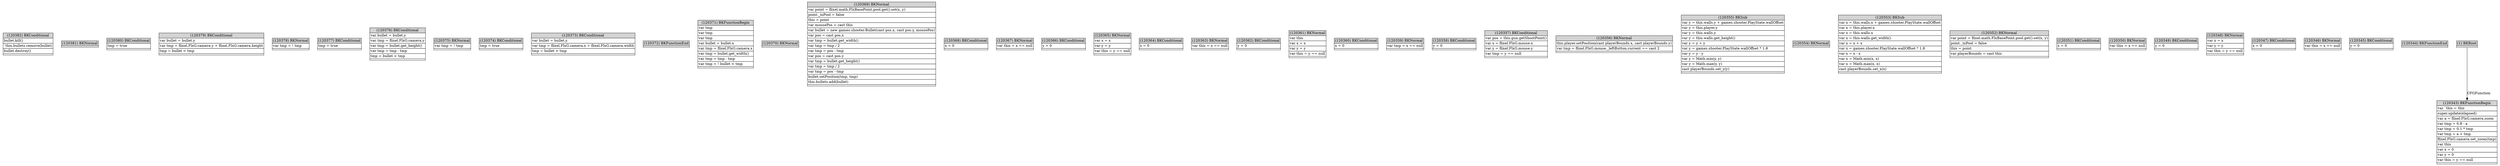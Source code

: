 digraph graphname {
	node [shape=plaintext];
n120382[label=<<table BORDER="0" CELLBORDER="1" CELLSPACING="0">
	<tr><td port="in" bgcolor="lightgray">(120382) BKConditional</td></tr>
	<tr><td port="e0" align="left">bullet.kill()</td></tr>
	<tr><td port="e1" align="left">`this.bullets.remove(bullet)</td></tr>
	<tr><td port="e2" align="left">bullet.destroy()</td></tr>
	<tr><td port="out"></td></tr>
</table>>];
n120381[label=<<table BORDER="0" CELLBORDER="1" CELLSPACING="0">
	<tr><td port="in" bgcolor="lightgray">(120381) BKNormal</td></tr>
	<tr><td port="out"></td></tr>
</table>>];
n120380[label=<<table BORDER="0" CELLBORDER="1" CELLSPACING="0">
	<tr><td port="in" bgcolor="lightgray">(120380) BKConditional</td></tr>
	<tr><td port="e0" align="left">tmp = true</td></tr>
	<tr><td port="out"></td></tr>
</table>>];
n120379[label=<<table BORDER="0" CELLBORDER="1" CELLSPACING="0">
	<tr><td port="in" bgcolor="lightgray">(120379) BKConditional</td></tr>
	<tr><td port="e0" align="left">var bullet = bullet.y</td></tr>
	<tr><td port="e1" align="left">var tmp = flixel.FlxG.camera.y + flixel.FlxG.camera.height</td></tr>
	<tr><td port="e2" align="left">tmp = bullet &lt; tmp</td></tr>
	<tr><td port="out"></td></tr>
</table>>];
n120378[label=<<table BORDER="0" CELLBORDER="1" CELLSPACING="0">
	<tr><td port="in" bgcolor="lightgray">(120378) BKNormal</td></tr>
	<tr><td port="e0" align="left">var tmp = ! tmp</td></tr>
	<tr><td port="out"></td></tr>
</table>>];
n120377[label=<<table BORDER="0" CELLBORDER="1" CELLSPACING="0">
	<tr><td port="in" bgcolor="lightgray">(120377) BKConditional</td></tr>
	<tr><td port="e0" align="left">tmp = true</td></tr>
	<tr><td port="out"></td></tr>
</table>>];
n120376[label=<<table BORDER="0" CELLBORDER="1" CELLSPACING="0">
	<tr><td port="in" bgcolor="lightgray">(120376) BKConditional</td></tr>
	<tr><td port="e0" align="left">var bullet = bullet.y</td></tr>
	<tr><td port="e1" align="left">var tmp = flixel.FlxG.camera.y</td></tr>
	<tr><td port="e2" align="left">var tmp = bullet.get_height()</td></tr>
	<tr><td port="e3" align="left">var tmp = tmp - tmp</td></tr>
	<tr><td port="e4" align="left">tmp = bullet &lt; tmp</td></tr>
	<tr><td port="out"></td></tr>
</table>>];
n120375[label=<<table BORDER="0" CELLBORDER="1" CELLSPACING="0">
	<tr><td port="in" bgcolor="lightgray">(120375) BKNormal</td></tr>
	<tr><td port="e0" align="left">var tmp = ! tmp</td></tr>
	<tr><td port="out"></td></tr>
</table>>];
n120374[label=<<table BORDER="0" CELLBORDER="1" CELLSPACING="0">
	<tr><td port="in" bgcolor="lightgray">(120374) BKConditional</td></tr>
	<tr><td port="e0" align="left">tmp = true</td></tr>
	<tr><td port="out"></td></tr>
</table>>];
n120373[label=<<table BORDER="0" CELLBORDER="1" CELLSPACING="0">
	<tr><td port="in" bgcolor="lightgray">(120373) BKConditional</td></tr>
	<tr><td port="e0" align="left">var bullet = bullet.y</td></tr>
	<tr><td port="e1" align="left">var tmp = flixel.FlxG.camera.x + flixel.FlxG.camera.width</td></tr>
	<tr><td port="e2" align="left">tmp = bullet &lt; tmp</td></tr>
	<tr><td port="out"></td></tr>
</table>>];
n120372[label=<<table BORDER="0" CELLBORDER="1" CELLSPACING="0">
	<tr><td port="in" bgcolor="lightgray">(120372) BKFunctionEnd</td></tr>
	<tr><td port="out"></td></tr>
</table>>];
n120371[label=<<table BORDER="0" CELLBORDER="1" CELLSPACING="0">
	<tr><td port="in" bgcolor="lightgray">(120371) BKFunctionBegin</td></tr>
	<tr><td port="e0" align="left">var tmp</td></tr>
	<tr><td port="e1" align="left">var tmp</td></tr>
	<tr><td port="e2" align="left">var tmp</td></tr>
	<tr><td port="e3" align="left">var bullet = bullet.x</td></tr>
	<tr><td port="e4" align="left">var tmp = flixel.FlxG.camera.x</td></tr>
	<tr><td port="e5" align="left">var tmp = bullet.get_width()</td></tr>
	<tr><td port="e6" align="left">var tmp = tmp - tmp</td></tr>
	<tr><td port="e7" align="left">var tmp = ! bullet &lt; tmp</td></tr>
	<tr><td port="out"></td></tr>
</table>>];
n120370[label=<<table BORDER="0" CELLBORDER="1" CELLSPACING="0">
	<tr><td port="in" bgcolor="lightgray">(120370) BKNormal</td></tr>
	<tr><td port="out"></td></tr>
</table>>];
n120369[label=<<table BORDER="0" CELLBORDER="1" CELLSPACING="0">
	<tr><td port="in" bgcolor="lightgray">(120369) BKNormal</td></tr>
	<tr><td port="e0" align="left">var point = flixel.math.FlxBasePoint.pool.get().set(x, y)</td></tr>
	<tr><td port="e1" align="left">point._inPool = false</td></tr>
	<tr><td port="e2" align="left">this = point</td></tr>
	<tr><td port="e3" align="left">var mousePos = cast this</td></tr>
	<tr><td port="e4" align="left">var bullet = new games.shooter.Bullet(cast pos.x, cast pos.y, mousePos)</td></tr>
	<tr><td port="e5" align="left">var pos = cast pos.x</td></tr>
	<tr><td port="e6" align="left">var tmp = bullet.get_width()</td></tr>
	<tr><td port="e7" align="left">var tmp = tmp / 2</td></tr>
	<tr><td port="e8" align="left">var tmp = pos - tmp</td></tr>
	<tr><td port="e9" align="left">var pos = cast pos.y</td></tr>
	<tr><td port="e10" align="left">var tmp = bullet.get_height()</td></tr>
	<tr><td port="e11" align="left">var tmp = tmp / 2</td></tr>
	<tr><td port="e12" align="left">var tmp = pos - tmp</td></tr>
	<tr><td port="e13" align="left">bullet.setPosition(tmp, tmp)</td></tr>
	<tr><td port="e14" align="left">this.bullets.add(bullet)</td></tr>
	<tr><td port="out"></td></tr>
</table>>];
n120368[label=<<table BORDER="0" CELLBORDER="1" CELLSPACING="0">
	<tr><td port="in" bgcolor="lightgray">(120368) BKConditional</td></tr>
	<tr><td port="e0" align="left">x = 0</td></tr>
	<tr><td port="out"></td></tr>
</table>>];
n120367[label=<<table BORDER="0" CELLBORDER="1" CELLSPACING="0">
	<tr><td port="in" bgcolor="lightgray">(120367) BKNormal</td></tr>
	<tr><td port="e0" align="left">var this = x == null</td></tr>
	<tr><td port="out"></td></tr>
</table>>];
n120366[label=<<table BORDER="0" CELLBORDER="1" CELLSPACING="0">
	<tr><td port="in" bgcolor="lightgray">(120366) BKConditional</td></tr>
	<tr><td port="e0" align="left">y = 0</td></tr>
	<tr><td port="out"></td></tr>
</table>>];
n120365[label=<<table BORDER="0" CELLBORDER="1" CELLSPACING="0">
	<tr><td port="in" bgcolor="lightgray">(120365) BKNormal</td></tr>
	<tr><td port="e0" align="left">var x = x</td></tr>
	<tr><td port="e1" align="left">var y = y</td></tr>
	<tr><td port="e2" align="left">var this = y == null</td></tr>
	<tr><td port="out"></td></tr>
</table>>];
n120364[label=<<table BORDER="0" CELLBORDER="1" CELLSPACING="0">
	<tr><td port="in" bgcolor="lightgray">(120364) BKConditional</td></tr>
	<tr><td port="e0" align="left">x = 0</td></tr>
	<tr><td port="out"></td></tr>
</table>>];
n120363[label=<<table BORDER="0" CELLBORDER="1" CELLSPACING="0">
	<tr><td port="in" bgcolor="lightgray">(120363) BKNormal</td></tr>
	<tr><td port="e0" align="left">var this = x == null</td></tr>
	<tr><td port="out"></td></tr>
</table>>];
n120362[label=<<table BORDER="0" CELLBORDER="1" CELLSPACING="0">
	<tr><td port="in" bgcolor="lightgray">(120362) BKConditional</td></tr>
	<tr><td port="e0" align="left">y = 0</td></tr>
	<tr><td port="out"></td></tr>
</table>>];
n120361[label=<<table BORDER="0" CELLBORDER="1" CELLSPACING="0">
	<tr><td port="in" bgcolor="lightgray">(120361) BKNormal</td></tr>
	<tr><td port="e0" align="left">var this</td></tr>
	<tr><td port="e1" align="left">var x = x</td></tr>
	<tr><td port="e2" align="left">var y = y</td></tr>
	<tr><td port="e3" align="left">var this = y == null</td></tr>
	<tr><td port="out"></td></tr>
</table>>];
n120360[label=<<table BORDER="0" CELLBORDER="1" CELLSPACING="0">
	<tr><td port="in" bgcolor="lightgray">(120360) BKConditional</td></tr>
	<tr><td port="e0" align="left">x = 0</td></tr>
	<tr><td port="out"></td></tr>
</table>>];
n120359[label=<<table BORDER="0" CELLBORDER="1" CELLSPACING="0">
	<tr><td port="in" bgcolor="lightgray">(120359) BKNormal</td></tr>
	<tr><td port="e0" align="left">var tmp = x == null</td></tr>
	<tr><td port="out"></td></tr>
</table>>];
n120358[label=<<table BORDER="0" CELLBORDER="1" CELLSPACING="0">
	<tr><td port="in" bgcolor="lightgray">(120358) BKConditional</td></tr>
	<tr><td port="e0" align="left">y = 0</td></tr>
	<tr><td port="out"></td></tr>
</table>>];
n120357[label=<<table BORDER="0" CELLBORDER="1" CELLSPACING="0">
	<tr><td port="in" bgcolor="lightgray">(120357) BKConditional</td></tr>
	<tr><td port="e0" align="left">var pos = this.gun.getShootPoint()</td></tr>
	<tr><td port="e1" align="left">var x = flixel.FlxG.mouse.x</td></tr>
	<tr><td port="e2" align="left">var y = flixel.FlxG.mouse.y</td></tr>
	<tr><td port="e3" align="left">var tmp = y == null</td></tr>
	<tr><td port="out"></td></tr>
</table>>];
n120356[label=<<table BORDER="0" CELLBORDER="1" CELLSPACING="0">
	<tr><td port="in" bgcolor="lightgray">(120356) BKNormal</td></tr>
	<tr><td port="e0" align="left">this.player.setPosition(cast playerBounds.x, cast playerBounds.y)</td></tr>
	<tr><td port="e1" align="left">var tmp = flixel.FlxG.mouse._leftButton.current == cast 2</td></tr>
	<tr><td port="out"></td></tr>
</table>>];
n120355[label=<<table BORDER="0" CELLBORDER="1" CELLSPACING="0">
	<tr><td port="in" bgcolor="lightgray">(120355) BKSub</td></tr>
	<tr><td port="e0" align="left">var y = this.walls.y + games.shooter.PlayState.wallOffset</td></tr>
	<tr><td port="e1" align="left">var y = this.player.y</td></tr>
	<tr><td port="e2" align="left">var y = this.walls.y</td></tr>
	<tr><td port="e3" align="left">var y = this.walls.get_height()</td></tr>
	<tr><td port="e4" align="left">var y = y + y</td></tr>
	<tr><td port="e5" align="left">var y = games.shooter.PlayState.wallOffset * 1.8</td></tr>
	<tr><td port="e6" align="left">var y = y - y</td></tr>
	<tr><td port="e7" align="left">var y = Math.min(y, y)</td></tr>
	<tr><td port="e8" align="left">var y = Math.max(y, y)</td></tr>
	<tr><td port="e9" align="left">cast playerBounds.set_y(y)</td></tr>
	<tr><td port="out"></td></tr>
</table>>];
n120354[label=<<table BORDER="0" CELLBORDER="1" CELLSPACING="0">
	<tr><td port="in" bgcolor="lightgray">(120354) BKNormal</td></tr>
	<tr><td port="out"></td></tr>
</table>>];
n120353[label=<<table BORDER="0" CELLBORDER="1" CELLSPACING="0">
	<tr><td port="in" bgcolor="lightgray">(120353) BKSub</td></tr>
	<tr><td port="e0" align="left">var x = this.walls.x + games.shooter.PlayState.wallOffset</td></tr>
	<tr><td port="e1" align="left">var x = this.player.x</td></tr>
	<tr><td port="e2" align="left">var x = this.walls.x</td></tr>
	<tr><td port="e3" align="left">var x = this.walls.get_width()</td></tr>
	<tr><td port="e4" align="left">var x = x + x</td></tr>
	<tr><td port="e5" align="left">var x = games.shooter.PlayState.wallOffset * 1.8</td></tr>
	<tr><td port="e6" align="left">var x = x - x</td></tr>
	<tr><td port="e7" align="left">var x = Math.min(x, x)</td></tr>
	<tr><td port="e8" align="left">var x = Math.max(x, x)</td></tr>
	<tr><td port="e9" align="left">cast playerBounds.set_x(x)</td></tr>
	<tr><td port="out"></td></tr>
</table>>];
n120352[label=<<table BORDER="0" CELLBORDER="1" CELLSPACING="0">
	<tr><td port="in" bgcolor="lightgray">(120352) BKNormal</td></tr>
	<tr><td port="e0" align="left">var point = flixel.math.FlxBasePoint.pool.get().set(x, y)</td></tr>
	<tr><td port="e1" align="left">point._inPool = false</td></tr>
	<tr><td port="e2" align="left">this = point</td></tr>
	<tr><td port="e3" align="left">var playerBounds = cast this</td></tr>
	<tr><td port="out"></td></tr>
</table>>];
n120351[label=<<table BORDER="0" CELLBORDER="1" CELLSPACING="0">
	<tr><td port="in" bgcolor="lightgray">(120351) BKConditional</td></tr>
	<tr><td port="e0" align="left">x = 0</td></tr>
	<tr><td port="out"></td></tr>
</table>>];
n120350[label=<<table BORDER="0" CELLBORDER="1" CELLSPACING="0">
	<tr><td port="in" bgcolor="lightgray">(120350) BKNormal</td></tr>
	<tr><td port="e0" align="left">var this = x == null</td></tr>
	<tr><td port="out"></td></tr>
</table>>];
n120349[label=<<table BORDER="0" CELLBORDER="1" CELLSPACING="0">
	<tr><td port="in" bgcolor="lightgray">(120349) BKConditional</td></tr>
	<tr><td port="e0" align="left">y = 0</td></tr>
	<tr><td port="out"></td></tr>
</table>>];
n120348[label=<<table BORDER="0" CELLBORDER="1" CELLSPACING="0">
	<tr><td port="in" bgcolor="lightgray">(120348) BKNormal</td></tr>
	<tr><td port="e0" align="left">var x = x</td></tr>
	<tr><td port="e1" align="left">var y = y</td></tr>
	<tr><td port="e2" align="left">var this = y == null</td></tr>
	<tr><td port="out"></td></tr>
</table>>];
n120347[label=<<table BORDER="0" CELLBORDER="1" CELLSPACING="0">
	<tr><td port="in" bgcolor="lightgray">(120347) BKConditional</td></tr>
	<tr><td port="e0" align="left">x = 0</td></tr>
	<tr><td port="out"></td></tr>
</table>>];
n120346[label=<<table BORDER="0" CELLBORDER="1" CELLSPACING="0">
	<tr><td port="in" bgcolor="lightgray">(120346) BKNormal</td></tr>
	<tr><td port="e0" align="left">var this = x == null</td></tr>
	<tr><td port="out"></td></tr>
</table>>];
n120345[label=<<table BORDER="0" CELLBORDER="1" CELLSPACING="0">
	<tr><td port="in" bgcolor="lightgray">(120345) BKConditional</td></tr>
	<tr><td port="e0" align="left">y = 0</td></tr>
	<tr><td port="out"></td></tr>
</table>>];
n120344[label=<<table BORDER="0" CELLBORDER="1" CELLSPACING="0">
	<tr><td port="in" bgcolor="lightgray">(120344) BKFunctionEnd</td></tr>
	<tr><td port="out"></td></tr>
</table>>];
n120343[label=<<table BORDER="0" CELLBORDER="1" CELLSPACING="0">
	<tr><td port="in" bgcolor="lightgray">(120343) BKFunctionBegin</td></tr>
	<tr><td port="e0" align="left">var `this = this</td></tr>
	<tr><td port="e1" align="left">super.update(elapsed)</td></tr>
	<tr><td port="e2" align="left">var a = flixel.FlxG.camera.zoom</td></tr>
	<tr><td port="e3" align="left">var tmp = 0.8 - a</td></tr>
	<tr><td port="e4" align="left">var tmp = 0.1 * tmp</td></tr>
	<tr><td port="e5" align="left">var tmp = a + tmp</td></tr>
	<tr><td port="e6" align="left">flixel.FlxG.camera.set_zoom(tmp)</td></tr>
	<tr><td port="e7" align="left">var this</td></tr>
	<tr><td port="e8" align="left">var x = 0</td></tr>
	<tr><td port="e9" align="left">var y = 0</td></tr>
	<tr><td port="e10" align="left">var this = y == null</td></tr>
	<tr><td port="out"></td></tr>
</table>>];
n1[label=<<table BORDER="0" CELLBORDER="1" CELLSPACING="0">
	<tr><td port="in" bgcolor="lightgray">(1) BKRoot</td></tr>
	<tr><td port="out"></td></tr>
</table>>];
n1:out -> n120343:in[label="CFGFunction"];
}
